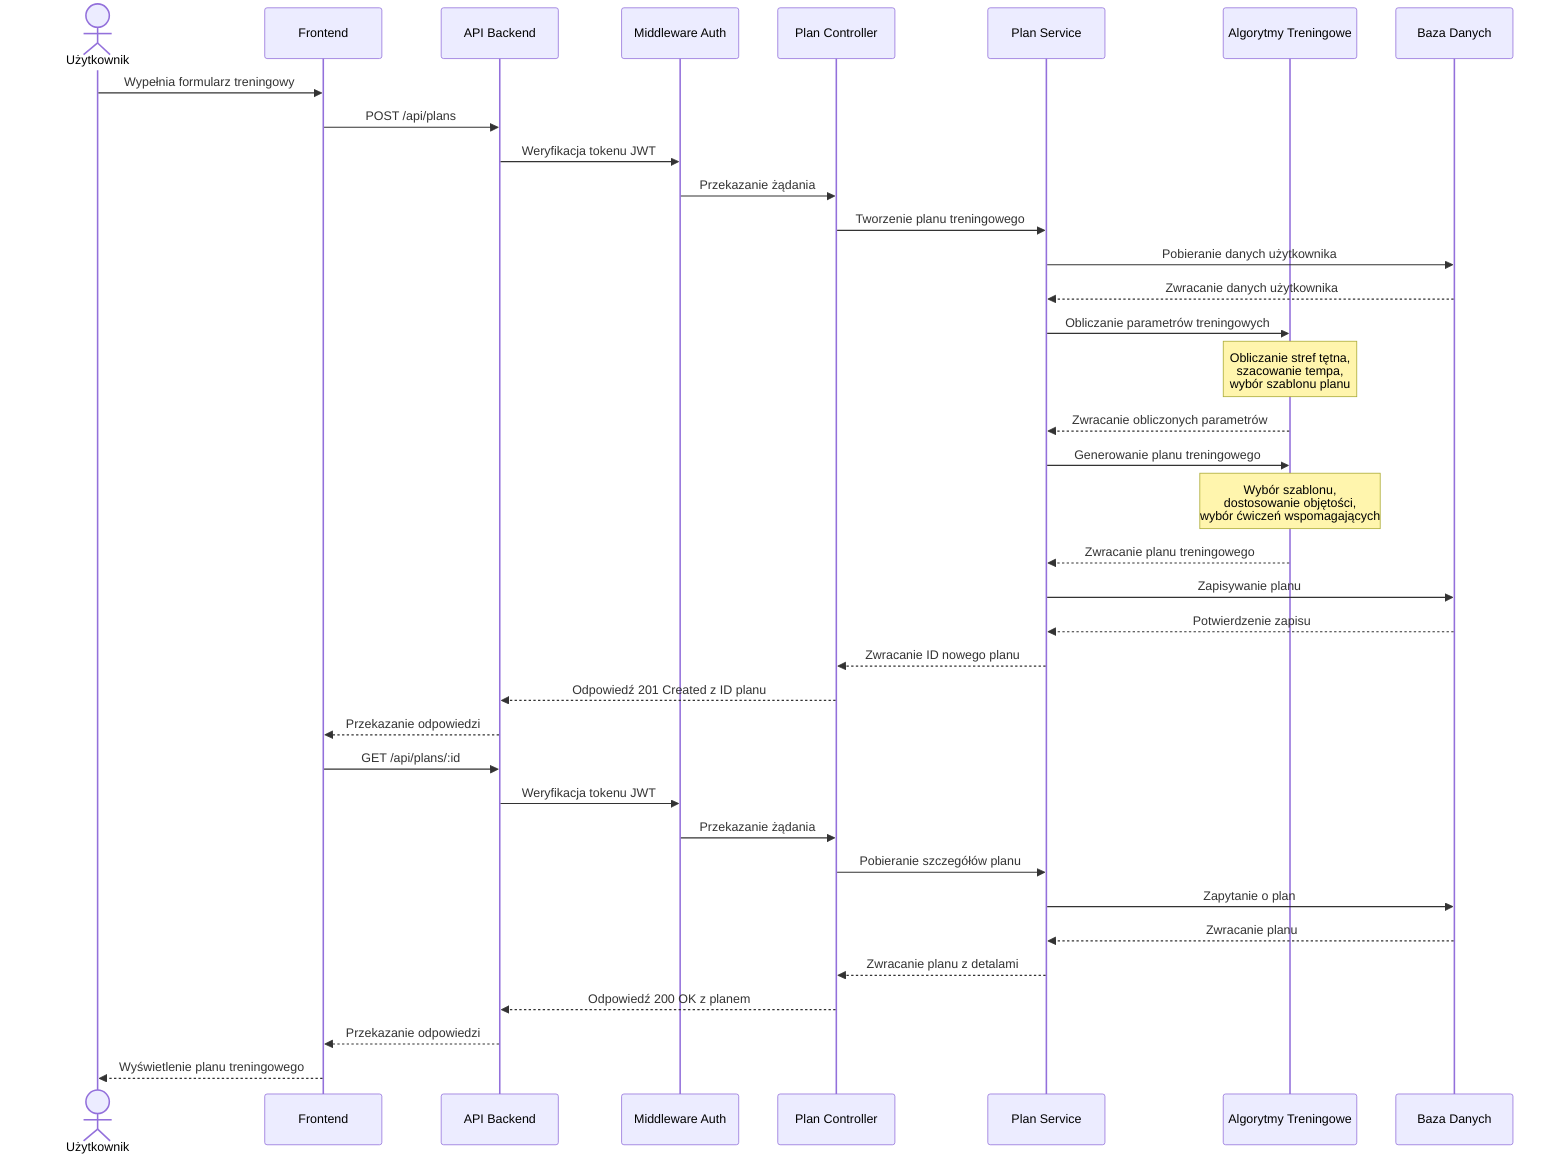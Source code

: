 sequenceDiagram
    actor User as Użytkownik
    participant FE as Frontend
    participant API as API Backend
    participant Auth as Middleware Auth
    participant PlanCtrl as Plan Controller
    participant PlanSvc as Plan Service
    participant Algo as Algorytmy Treningowe
    participant DB as Baza Danych

    User->>FE: Wypełnia formularz treningowy
    FE->>API: POST /api/plans
    API->>Auth: Weryfikacja tokenu JWT
    Auth->>PlanCtrl: Przekazanie żądania
    PlanCtrl->>PlanSvc: Tworzenie planu treningowego
    PlanSvc->>DB: Pobieranie danych użytkownika
    DB-->>PlanSvc: Zwracanie danych użytkownika
    PlanSvc->>Algo: Obliczanie parametrów treningowych
    Note over Algo: Obliczanie stref tętna, <br/>szacowanie tempa,<br/>wybór szablonu planu
    Algo-->>PlanSvc: Zwracanie obliczonych parametrów
    PlanSvc->>Algo: Generowanie planu treningowego
    Note over Algo: Wybór szablonu,<br/>dostosowanie objętości,<br/>wybór ćwiczeń wspomagających
    Algo-->>PlanSvc: Zwracanie planu treningowego
    PlanSvc->>DB: Zapisywanie planu
    DB-->>PlanSvc: Potwierdzenie zapisu
    PlanSvc-->>PlanCtrl: Zwracanie ID nowego planu
    PlanCtrl-->>API: Odpowiedź 201 Created z ID planu
    API-->>FE: Przekazanie odpowiedzi
    FE->>API: GET /api/plans/:id
    API->>Auth: Weryfikacja tokenu JWT
    Auth->>PlanCtrl: Przekazanie żądania
    PlanCtrl->>PlanSvc: Pobieranie szczegółów planu
    PlanSvc->>DB: Zapytanie o plan
    DB-->>PlanSvc: Zwracanie planu
    PlanSvc-->>PlanCtrl: Zwracanie planu z detalami
    PlanCtrl-->>API: Odpowiedź 200 OK z planem
    API-->>FE: Przekazanie odpowiedzi
    FE-->>User: Wyświetlenie planu treningowego